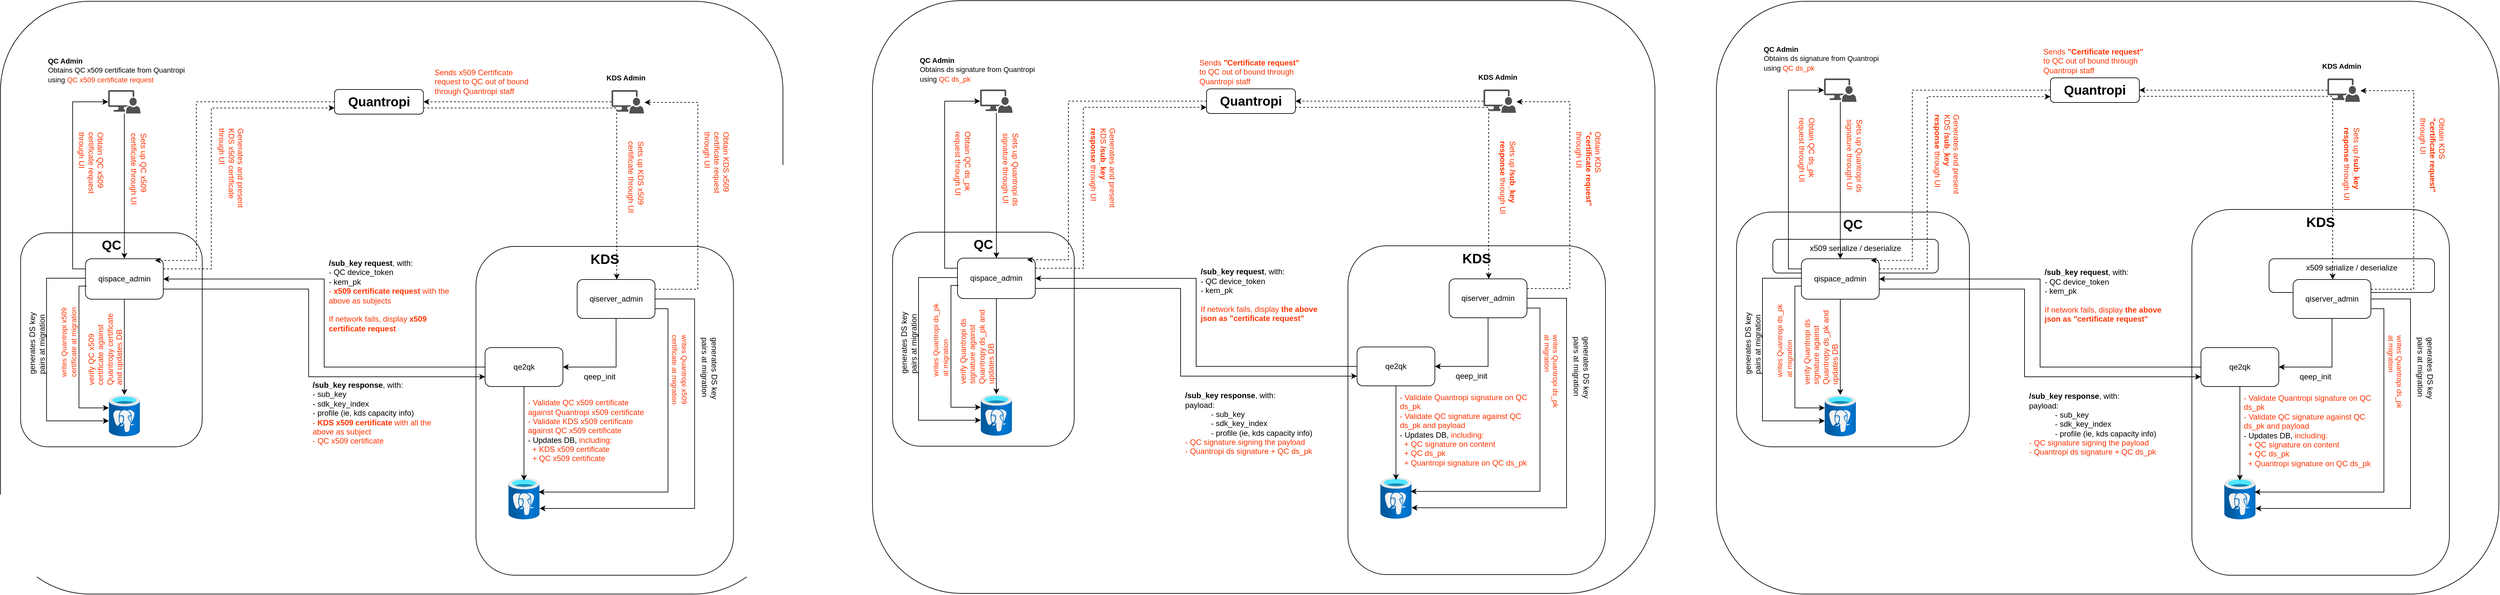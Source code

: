 <mxfile version="24.7.17">
  <diagram name="Page-1" id="JdUeqftF3ewd7vPqp3t6">
    <mxGraphModel dx="2509" dy="1875" grid="0" gridSize="10" guides="1" tooltips="1" connect="1" arrows="1" fold="1" page="1" pageScale="1" pageWidth="850" pageHeight="1100" math="0" shadow="0">
      <root>
        <mxCell id="0" />
        <mxCell id="1" parent="0" />
        <mxCell id="nJFF-xajyy8-XzAQjmIH-46" value="" style="rounded=1;whiteSpace=wrap;html=1;align=center;verticalAlign=top;" parent="1" vertex="1">
          <mxGeometry x="28.75" y="94" width="1206.25" height="914" as="geometry" />
        </mxCell>
        <mxCell id="tTESNeV0Gu1LoBYlUzwr-9" value="" style="group" parent="1" vertex="1" connectable="0">
          <mxGeometry x="138.75" y="347" width="266" height="434" as="geometry" />
        </mxCell>
        <mxCell id="tTESNeV0Gu1LoBYlUzwr-5" value="&lt;b&gt;&lt;font style=&quot;font-size: 20px;&quot;&gt;QC&lt;/font&gt;&lt;/b&gt;" style="rounded=1;whiteSpace=wrap;html=1;align=center;verticalAlign=top;" parent="tTESNeV0Gu1LoBYlUzwr-9" vertex="1">
          <mxGeometry x="-79" y="104" width="280" height="330" as="geometry" />
        </mxCell>
        <mxCell id="tTESNeV0Gu1LoBYlUzwr-17" style="edgeStyle=orthogonalEdgeStyle;rounded=0;orthogonalLoop=1;jettySize=auto;html=1;exitX=0;exitY=0.5;exitDx=0;exitDy=0;" parent="tTESNeV0Gu1LoBYlUzwr-9" source="tTESNeV0Gu1LoBYlUzwr-1" target="tTESNeV0Gu1LoBYlUzwr-4" edge="1">
          <mxGeometry relative="1" as="geometry">
            <Array as="points">
              <mxPoint x="21" y="174" />
              <mxPoint x="-39" y="174" />
              <mxPoint x="-39" y="394" />
            </Array>
          </mxGeometry>
        </mxCell>
        <mxCell id="tTESNeV0Gu1LoBYlUzwr-1" value="qispace_admin" style="rounded=1;whiteSpace=wrap;html=1;" parent="tTESNeV0Gu1LoBYlUzwr-9" vertex="1">
          <mxGeometry x="21" y="144" width="120" height="62.38" as="geometry" />
        </mxCell>
        <mxCell id="tTESNeV0Gu1LoBYlUzwr-4" value="" style="image;aspect=fixed;html=1;points=[];align=center;fontSize=12;image=img/lib/azure2/databases/Azure_Database_PostgreSQL_Server.svg;" parent="tTESNeV0Gu1LoBYlUzwr-9" vertex="1">
          <mxGeometry x="57" y="353.997" width="48" height="64" as="geometry" />
        </mxCell>
        <mxCell id="tTESNeV0Gu1LoBYlUzwr-19" style="edgeStyle=orthogonalEdgeStyle;rounded=0;orthogonalLoop=1;jettySize=auto;html=1;exitX=0.014;exitY=0.676;exitDx=0;exitDy=0;exitPerimeter=0;fontColor=#FF3300;" parent="tTESNeV0Gu1LoBYlUzwr-9" source="tTESNeV0Gu1LoBYlUzwr-1" target="tTESNeV0Gu1LoBYlUzwr-4" edge="1">
          <mxGeometry relative="1" as="geometry">
            <mxPoint x="31" y="171" as="sourcePoint" />
            <mxPoint x="67" y="326" as="targetPoint" />
            <Array as="points">
              <mxPoint x="11" y="186" />
              <mxPoint x="11" y="374" />
            </Array>
          </mxGeometry>
        </mxCell>
        <mxCell id="tTESNeV0Gu1LoBYlUzwr-18" value="generates DS key pairs at migration" style="text;html=1;align=left;verticalAlign=middle;whiteSpace=wrap;rounded=0;rotation=-90;" parent="tTESNeV0Gu1LoBYlUzwr-9" vertex="1">
          <mxGeometry x="-109" y="254" width="110" height="30" as="geometry" />
        </mxCell>
        <mxCell id="tTESNeV0Gu1LoBYlUzwr-31" value="Sets up QC x509 certificate through UI" style="text;html=1;align=left;verticalAlign=middle;whiteSpace=wrap;rounded=0;rotation=90;fontColor=#FF3300;" parent="tTESNeV0Gu1LoBYlUzwr-9" vertex="1">
          <mxGeometry x="40" y="-3" width="127" height="30" as="geometry" />
        </mxCell>
        <mxCell id="tTESNeV0Gu1LoBYlUzwr-32" style="edgeStyle=orthogonalEdgeStyle;rounded=0;orthogonalLoop=1;jettySize=auto;html=1;exitX=0.5;exitY=1;exitDx=0;exitDy=0;" parent="tTESNeV0Gu1LoBYlUzwr-9" source="tTESNeV0Gu1LoBYlUzwr-1" target="tTESNeV0Gu1LoBYlUzwr-4" edge="1">
          <mxGeometry relative="1" as="geometry">
            <mxPoint x="90" y="-70" as="sourcePoint" />
            <mxPoint x="91" y="154" as="targetPoint" />
          </mxGeometry>
        </mxCell>
        <mxCell id="tTESNeV0Gu1LoBYlUzwr-33" value="verify QC x509 certificate against Quantropy certificate and updates DB" style="text;html=1;align=left;verticalAlign=middle;whiteSpace=wrap;rounded=0;rotation=-90;fontColor=#FF3300;" parent="tTESNeV0Gu1LoBYlUzwr-9" vertex="1">
          <mxGeometry x="-13" y="254" width="127" height="46" as="geometry" />
        </mxCell>
        <mxCell id="tTESNeV0Gu1LoBYlUzwr-10" value="" style="group" parent="1" vertex="1" connectable="0">
          <mxGeometry x="761.75" y="472" width="397" height="507" as="geometry" />
        </mxCell>
        <mxCell id="tTESNeV0Gu1LoBYlUzwr-11" value="&lt;b&gt;&lt;font style=&quot;font-size: 21px;&quot;&gt;KDS&lt;/font&gt;&lt;/b&gt;" style="rounded=1;whiteSpace=wrap;html=1;align=center;verticalAlign=top;" parent="tTESNeV0Gu1LoBYlUzwr-10" vertex="1">
          <mxGeometry width="397" height="507" as="geometry" />
        </mxCell>
        <mxCell id="iAeIExdUGCIjS5VBDX8z-1" style="edgeStyle=orthogonalEdgeStyle;rounded=0;orthogonalLoop=1;jettySize=auto;html=1;exitX=0.5;exitY=1;exitDx=0;exitDy=0;entryX=1;entryY=0.5;entryDx=0;entryDy=0;" parent="tTESNeV0Gu1LoBYlUzwr-10" source="tTESNeV0Gu1LoBYlUzwr-12" target="tTESNeV0Gu1LoBYlUzwr-14" edge="1">
          <mxGeometry relative="1" as="geometry" />
        </mxCell>
        <mxCell id="tTESNeV0Gu1LoBYlUzwr-12" value="qiserver_admin" style="rounded=1;whiteSpace=wrap;html=1;" parent="tTESNeV0Gu1LoBYlUzwr-10" vertex="1">
          <mxGeometry x="156" y="51" width="120" height="60" as="geometry" />
        </mxCell>
        <mxCell id="tTESNeV0Gu1LoBYlUzwr-13" value="" style="image;aspect=fixed;html=1;points=[];align=center;fontSize=12;image=img/lib/azure2/databases/Azure_Database_PostgreSQL_Server.svg;" parent="tTESNeV0Gu1LoBYlUzwr-10" vertex="1">
          <mxGeometry x="50" y="357" width="48" height="64" as="geometry" />
        </mxCell>
        <mxCell id="tTESNeV0Gu1LoBYlUzwr-14" value="qe2qk" style="rounded=1;whiteSpace=wrap;html=1;" parent="tTESNeV0Gu1LoBYlUzwr-10" vertex="1">
          <mxGeometry x="14" y="156" width="120" height="60" as="geometry" />
        </mxCell>
        <mxCell id="tTESNeV0Gu1LoBYlUzwr-35" style="edgeStyle=orthogonalEdgeStyle;rounded=0;orthogonalLoop=1;jettySize=auto;html=1;exitX=1;exitY=0.5;exitDx=0;exitDy=0;" parent="tTESNeV0Gu1LoBYlUzwr-10" source="tTESNeV0Gu1LoBYlUzwr-12" target="tTESNeV0Gu1LoBYlUzwr-13" edge="1">
          <mxGeometry relative="1" as="geometry">
            <mxPoint x="286" y="157" as="sourcePoint" />
            <mxPoint x="322" y="376" as="targetPoint" />
            <Array as="points">
              <mxPoint x="337" y="81" />
              <mxPoint x="337" y="404" />
            </Array>
          </mxGeometry>
        </mxCell>
        <mxCell id="tTESNeV0Gu1LoBYlUzwr-34" value="generates DS key pairs at migration" style="text;html=1;align=left;verticalAlign=middle;whiteSpace=wrap;rounded=0;rotation=90;" parent="tTESNeV0Gu1LoBYlUzwr-10" vertex="1">
          <mxGeometry x="305" y="178" width="110" height="30" as="geometry" />
        </mxCell>
        <mxCell id="tTESNeV0Gu1LoBYlUzwr-36" style="edgeStyle=orthogonalEdgeStyle;rounded=0;orthogonalLoop=1;jettySize=auto;html=1;exitX=1;exitY=0.75;exitDx=0;exitDy=0;entryX=0.971;entryY=0.339;entryDx=0;entryDy=0;entryPerimeter=0;" parent="tTESNeV0Gu1LoBYlUzwr-10" source="tTESNeV0Gu1LoBYlUzwr-12" target="tTESNeV0Gu1LoBYlUzwr-13" edge="1">
          <mxGeometry relative="1" as="geometry">
            <mxPoint x="286" y="91" as="sourcePoint" />
            <mxPoint x="108" y="302" as="targetPoint" />
            <Array as="points">
              <mxPoint x="296" y="96" />
              <mxPoint x="296" y="379" />
            </Array>
          </mxGeometry>
        </mxCell>
        <mxCell id="tTESNeV0Gu1LoBYlUzwr-37" value="&lt;span style=&quot;text-wrap: nowrap; font-size: 11px; background-color: rgb(255, 255, 255);&quot;&gt;writes Quantropi x509&amp;nbsp;&lt;/span&gt;&lt;div&gt;&lt;span style=&quot;font-size: 11px; text-wrap: nowrap; background-color: rgb(255, 255, 255);&quot;&gt;certificate at migration&lt;/span&gt;&lt;/div&gt;" style="text;html=1;align=left;verticalAlign=middle;whiteSpace=wrap;rounded=0;rotation=90;fontColor=#FF3300;" parent="tTESNeV0Gu1LoBYlUzwr-10" vertex="1">
          <mxGeometry x="263" y="171" width="103" height="30" as="geometry" />
        </mxCell>
        <mxCell id="iAeIExdUGCIjS5VBDX8z-12" value="qeep_init" style="text;html=1;align=center;verticalAlign=middle;whiteSpace=wrap;rounded=0;rotation=0;" parent="tTESNeV0Gu1LoBYlUzwr-10" vertex="1">
          <mxGeometry x="154" y="186" width="73" height="30" as="geometry" />
        </mxCell>
        <mxCell id="iAeIExdUGCIjS5VBDX8z-19" style="edgeStyle=orthogonalEdgeStyle;rounded=0;orthogonalLoop=1;jettySize=auto;html=1;exitX=0.5;exitY=1;exitDx=0;exitDy=0;entryX=0.5;entryY=0.063;entryDx=0;entryDy=0;entryPerimeter=0;" parent="tTESNeV0Gu1LoBYlUzwr-10" source="tTESNeV0Gu1LoBYlUzwr-14" target="tTESNeV0Gu1LoBYlUzwr-13" edge="1">
          <mxGeometry relative="1" as="geometry" />
        </mxCell>
        <mxCell id="iAeIExdUGCIjS5VBDX8z-20" value="&lt;div&gt;&lt;font color=&quot;#ff3300&quot;&gt;&lt;span style=&quot;background-color: initial;&quot;&gt;- Validate QC x509 certificate &lt;/span&gt;&lt;/font&gt;&lt;span style=&quot;background-color: initial; color: rgb(255, 51, 0);&quot;&gt;against Quantropi x509 certificate&lt;/span&gt;&lt;/div&gt;&lt;div&gt;&lt;span style=&quot;background-color: initial; color: rgb(255, 51, 0);&quot;&gt;- Validate KDS x509 certificate against QC x509 certificate&lt;/span&gt;&lt;/div&gt;&lt;div&gt;&lt;span style=&quot;background-color: initial;&quot;&gt;- Updates DB, &lt;/span&gt;&lt;font style=&quot;background-color: initial;&quot; color=&quot;#ff3300&quot;&gt;including:&lt;/font&gt;&lt;/div&gt;&lt;div&gt;&lt;font style=&quot;background-color: initial;&quot; color=&quot;#ff3300&quot;&gt;&amp;nbsp; + KDS x509 certificate&lt;/font&gt;&lt;/div&gt;&lt;div&gt;&lt;font style=&quot;background-color: initial;&quot; color=&quot;#ff3300&quot;&gt;&amp;nbsp; + QC x509 certificate&lt;/font&gt;&lt;/div&gt;" style="text;html=1;align=left;verticalAlign=middle;whiteSpace=wrap;rounded=0;rotation=0;" parent="tTESNeV0Gu1LoBYlUzwr-10" vertex="1">
          <mxGeometry x="78" y="231" width="195" height="105" as="geometry" />
        </mxCell>
        <mxCell id="tTESNeV0Gu1LoBYlUzwr-16" value="&lt;b&gt;&lt;font style=&quot;font-size: 20px;&quot;&gt;Quantropi&lt;/font&gt;&lt;/b&gt;" style="rounded=1;whiteSpace=wrap;html=1;align=center;verticalAlign=top;" parent="1" vertex="1">
          <mxGeometry x="543.75" y="230" width="137" height="38" as="geometry" />
        </mxCell>
        <mxCell id="tTESNeV0Gu1LoBYlUzwr-24" style="edgeStyle=orthogonalEdgeStyle;rounded=0;orthogonalLoop=1;jettySize=auto;html=1;" parent="1" source="tTESNeV0Gu1LoBYlUzwr-23" target="tTESNeV0Gu1LoBYlUzwr-1" edge="1">
          <mxGeometry relative="1" as="geometry" />
        </mxCell>
        <mxCell id="tTESNeV0Gu1LoBYlUzwr-29" value="&lt;span style=&quot;font-size: 11px; text-wrap: nowrap; background-color: rgb(255, 255, 255);&quot;&gt;&lt;b&gt;QC Admin&lt;/b&gt;&lt;/span&gt;&lt;div style=&quot;&quot;&gt;&lt;span style=&quot;font-size: 11px; text-wrap: nowrap; background-color: rgb(255, 255, 255);&quot;&gt;Obtains QC x509 certificate from Quantropi&lt;/span&gt;&lt;/div&gt;&lt;div style=&quot;&quot;&gt;&lt;span style=&quot;font-size: 11px; text-wrap: nowrap; background-color: rgb(255, 255, 255);&quot;&gt;using &lt;font color=&quot;#ff3300&quot;&gt;QC x509 certificate request&lt;/font&gt;&lt;/span&gt;&lt;/div&gt;" style="text;html=1;align=left;verticalAlign=middle;whiteSpace=wrap;rounded=0;rotation=0;" parent="1" vertex="1">
          <mxGeometry x="99.75" y="174" width="221" height="51" as="geometry" />
        </mxCell>
        <mxCell id="tTESNeV0Gu1LoBYlUzwr-23" value="" style="sketch=0;pointerEvents=1;shadow=0;dashed=0;html=1;strokeColor=none;labelPosition=center;verticalLabelPosition=bottom;verticalAlign=top;align=center;fillColor=#515151;shape=mxgraph.mscae.system_center.admin_console" parent="1" vertex="1">
          <mxGeometry x="194.75" y="231" width="50" height="36" as="geometry" />
        </mxCell>
        <mxCell id="tTESNeV0Gu1LoBYlUzwr-21" value="&lt;span style=&quot;font-size: 11px; text-wrap: nowrap; background-color: rgb(255, 255, 255);&quot;&gt;writes Quantropi x509&amp;nbsp;&lt;/span&gt;&lt;div&gt;&lt;span style=&quot;font-size: 11px; text-wrap: nowrap; background-color: rgb(255, 255, 255);&quot;&gt;certificate at migration&lt;/span&gt;&lt;/div&gt;" style="text;html=1;align=left;verticalAlign=middle;whiteSpace=wrap;rounded=0;rotation=-90;fontColor=#FF3300;" parent="1" vertex="1">
          <mxGeometry x="72" y="599.75" width="121.5" height="30" as="geometry" />
        </mxCell>
        <mxCell id="iAeIExdUGCIjS5VBDX8z-13" style="edgeStyle=orthogonalEdgeStyle;rounded=0;orthogonalLoop=1;jettySize=auto;html=1;exitX=0;exitY=0.5;exitDx=0;exitDy=0;entryX=1;entryY=0.5;entryDx=0;entryDy=0;" parent="1" source="tTESNeV0Gu1LoBYlUzwr-14" target="tTESNeV0Gu1LoBYlUzwr-1" edge="1">
          <mxGeometry relative="1" as="geometry" />
        </mxCell>
        <mxCell id="iAeIExdUGCIjS5VBDX8z-14" value="&lt;b&gt;/sub_key request&lt;/b&gt;, with:&lt;div&gt;- QC device_token&lt;br&gt;&lt;div&gt;- kem_pk&lt;/div&gt;&lt;div&gt;&lt;font color=&quot;#ff3300&quot;&gt;- &lt;b&gt;x509 certificate request&lt;/b&gt; with the above as subjects&lt;/font&gt;&lt;/div&gt;&lt;/div&gt;&lt;div&gt;&lt;font color=&quot;#ff3300&quot;&gt;&lt;br&gt;&lt;/font&gt;&lt;/div&gt;&lt;div&gt;&lt;font color=&quot;#ff3300&quot;&gt;If network fails, display &lt;b&gt;x509 certificate request&lt;/b&gt;&lt;/font&gt;&lt;/div&gt;" style="text;html=1;align=left;verticalAlign=middle;whiteSpace=wrap;rounded=0;rotation=0;" parent="1" vertex="1">
          <mxGeometry x="532.75" y="472" width="202" height="152" as="geometry" />
        </mxCell>
        <mxCell id="iAeIExdUGCIjS5VBDX8z-16" style="edgeStyle=orthogonalEdgeStyle;rounded=0;orthogonalLoop=1;jettySize=auto;html=1;exitX=1;exitY=0.75;exitDx=0;exitDy=0;entryX=0;entryY=0.75;entryDx=0;entryDy=0;" parent="1" source="tTESNeV0Gu1LoBYlUzwr-1" target="tTESNeV0Gu1LoBYlUzwr-14" edge="1">
          <mxGeometry relative="1" as="geometry">
            <mxPoint x="785.75" y="641" as="sourcePoint" />
            <mxPoint x="670.75" y="918" as="targetPoint" />
            <Array as="points">
              <mxPoint x="503.75" y="538" />
              <mxPoint x="503.75" y="673" />
            </Array>
          </mxGeometry>
        </mxCell>
        <mxCell id="iAeIExdUGCIjS5VBDX8z-17" value="&lt;b&gt;/sub_key response&lt;/b&gt;, with:&lt;br&gt;&lt;span style=&quot;background-color: initial;&quot;&gt;- sub_key&lt;/span&gt;&lt;br&gt;&lt;span style=&quot;background-color: initial;&quot;&gt;- sdk_key_index&lt;/span&gt;&lt;br&gt;&lt;span style=&quot;background-color: initial;&quot;&gt;-&amp;nbsp;profile (ie, kds capacity info)&lt;/span&gt;&lt;div&gt;&lt;span style=&quot;color: rgb(255, 51, 0);&quot;&gt;-&amp;nbsp;&lt;/span&gt;&lt;b style=&quot;color: rgb(255, 51, 0);&quot;&gt;KDS x509 certificate&lt;/b&gt;&lt;span style=&quot;color: rgb(255, 51, 0);&quot;&gt;&amp;nbsp;with all the above as subject&lt;/span&gt;&lt;br&gt;&lt;div&gt;&lt;font color=&quot;#ff3300&quot;&gt;- QC x509 certificate&lt;/font&gt;&lt;/div&gt;&lt;div&gt;&lt;br&gt;&lt;/div&gt;&lt;/div&gt;" style="text;html=1;align=left;verticalAlign=middle;whiteSpace=wrap;rounded=0;rotation=0;" parent="1" vertex="1">
          <mxGeometry x="507.75" y="682" width="193" height="108" as="geometry" />
        </mxCell>
        <mxCell id="iAeIExdUGCIjS5VBDX8z-21" style="edgeStyle=orthogonalEdgeStyle;rounded=0;orthogonalLoop=1;jettySize=auto;html=1;exitX=0;exitY=0.25;exitDx=0;exitDy=0;entryX=0;entryY=0.5;entryDx=0;entryDy=0;entryPerimeter=0;" parent="1" source="tTESNeV0Gu1LoBYlUzwr-1" target="tTESNeV0Gu1LoBYlUzwr-23" edge="1">
          <mxGeometry relative="1" as="geometry">
            <Array as="points">
              <mxPoint x="140" y="507" />
              <mxPoint x="140" y="249" />
            </Array>
          </mxGeometry>
        </mxCell>
        <mxCell id="iAeIExdUGCIjS5VBDX8z-23" value="Obtain QC x509 certificate request through UI" style="text;html=1;align=left;verticalAlign=middle;whiteSpace=wrap;rounded=0;rotation=90;fontColor=#FF3300;" parent="1" vertex="1">
          <mxGeometry x="105.25" y="332.5" width="127" height="49" as="geometry" />
        </mxCell>
        <mxCell id="iAeIExdUGCIjS5VBDX8z-27" value="&lt;span style=&quot;font-size: 11px; text-wrap: nowrap; background-color: rgb(255, 255, 255);&quot;&gt;&lt;b&gt;KDS Admin&lt;/b&gt;&lt;/span&gt;" style="text;html=1;align=left;verticalAlign=middle;whiteSpace=wrap;rounded=0;rotation=0;" parent="1" vertex="1">
          <mxGeometry x="960.75" y="198" width="70" height="27" as="geometry" />
        </mxCell>
        <mxCell id="iAeIExdUGCIjS5VBDX8z-28" value="" style="sketch=0;pointerEvents=1;shadow=0;dashed=0;html=1;strokeColor=none;labelPosition=center;verticalLabelPosition=bottom;verticalAlign=top;align=center;fillColor=#515151;shape=mxgraph.mscae.system_center.admin_console" parent="1" vertex="1">
          <mxGeometry x="970.75" y="231" width="50" height="36" as="geometry" />
        </mxCell>
        <mxCell id="iAeIExdUGCIjS5VBDX8z-29" style="edgeStyle=orthogonalEdgeStyle;rounded=0;orthogonalLoop=1;jettySize=auto;html=1;exitX=1;exitY=0.25;exitDx=0;exitDy=0;entryX=1.015;entryY=0.525;entryDx=0;entryDy=0;entryPerimeter=0;dashed=1;" parent="1" source="tTESNeV0Gu1LoBYlUzwr-12" target="iAeIExdUGCIjS5VBDX8z-28" edge="1">
          <mxGeometry relative="1" as="geometry">
            <mxPoint x="1123.75" y="522" as="sourcePoint" />
            <mxPoint x="1158.75" y="264" as="targetPoint" />
            <Array as="points">
              <mxPoint x="1103.75" y="538" />
              <mxPoint x="1103.75" y="250" />
            </Array>
          </mxGeometry>
        </mxCell>
        <mxCell id="iAeIExdUGCIjS5VBDX8z-30" value="Obtain KDS x509 certificate request through UI" style="text;html=1;align=left;verticalAlign=middle;whiteSpace=wrap;rounded=0;rotation=90;fontColor=#FF3300;" parent="1" vertex="1">
          <mxGeometry x="1069.75" y="332.5" width="127" height="49" as="geometry" />
        </mxCell>
        <mxCell id="iAeIExdUGCIjS5VBDX8z-31" style="edgeStyle=orthogonalEdgeStyle;rounded=0;orthogonalLoop=1;jettySize=auto;html=1;exitX=0;exitY=0.5;exitDx=0;exitDy=0;entryX=1;entryY=0.5;entryDx=0;entryDy=0;exitPerimeter=0;dashed=1;" parent="1" source="iAeIExdUGCIjS5VBDX8z-28" target="tTESNeV0Gu1LoBYlUzwr-16" edge="1">
          <mxGeometry relative="1" as="geometry">
            <mxPoint x="1047.75" y="548" as="sourcePoint" />
            <mxPoint x="1031.75" y="260" as="targetPoint" />
            <Array as="points">
              <mxPoint x="683.75" y="249" />
            </Array>
          </mxGeometry>
        </mxCell>
        <mxCell id="iAeIExdUGCIjS5VBDX8z-32" value="Sends x509 Certificate request to QC out of bound through Quantropi staff" style="text;html=1;align=left;verticalAlign=middle;whiteSpace=wrap;rounded=0;rotation=0;fontColor=#FF3300;" parent="1" vertex="1">
          <mxGeometry x="695.75" y="193" width="164" height="49" as="geometry" />
        </mxCell>
        <mxCell id="iAeIExdUGCIjS5VBDX8z-33" style="edgeStyle=orthogonalEdgeStyle;rounded=0;orthogonalLoop=1;jettySize=auto;html=1;exitX=0;exitY=0.5;exitDx=0;exitDy=0;entryX=0.893;entryY=0.041;entryDx=0;entryDy=0;entryPerimeter=0;dashed=1;" parent="1" source="tTESNeV0Gu1LoBYlUzwr-16" target="tTESNeV0Gu1LoBYlUzwr-1" edge="1">
          <mxGeometry relative="1" as="geometry">
            <Array as="points">
              <mxPoint x="330.75" y="249" />
              <mxPoint x="330.75" y="494" />
            </Array>
          </mxGeometry>
        </mxCell>
        <mxCell id="iAeIExdUGCIjS5VBDX8z-35" style="edgeStyle=orthogonalEdgeStyle;rounded=0;orthogonalLoop=1;jettySize=auto;html=1;entryX=0;entryY=0.75;entryDx=0;entryDy=0;dashed=1;exitX=1;exitY=0.25;exitDx=0;exitDy=0;" parent="1" source="tTESNeV0Gu1LoBYlUzwr-1" target="tTESNeV0Gu1LoBYlUzwr-16" edge="1">
          <mxGeometry relative="1" as="geometry">
            <mxPoint x="423.75" y="343" as="sourcePoint" />
            <mxPoint x="455.75" y="523" as="targetPoint" />
            <Array as="points">
              <mxPoint x="353.75" y="507" />
              <mxPoint x="353.75" y="259" />
            </Array>
          </mxGeometry>
        </mxCell>
        <mxCell id="iAeIExdUGCIjS5VBDX8z-36" style="edgeStyle=orthogonalEdgeStyle;rounded=0;orthogonalLoop=1;jettySize=auto;html=1;dashed=1;exitX=1;exitY=0.75;exitDx=0;exitDy=0;" parent="1" source="tTESNeV0Gu1LoBYlUzwr-16" target="tTESNeV0Gu1LoBYlUzwr-12" edge="1">
          <mxGeometry relative="1" as="geometry">
            <mxPoint x="714.75" y="555" as="sourcePoint" />
            <mxPoint x="973.75" y="407" as="targetPoint" />
            <Array as="points">
              <mxPoint x="978.75" y="259" />
            </Array>
          </mxGeometry>
        </mxCell>
        <mxCell id="iAeIExdUGCIjS5VBDX8z-37" value="Sets up KDS x509 certificate through UI" style="text;html=1;align=left;verticalAlign=middle;whiteSpace=wrap;rounded=0;rotation=90;fontColor=#FF3300;" parent="1" vertex="1">
          <mxGeometry x="944.75" y="347" width="127" height="49" as="geometry" />
        </mxCell>
        <mxCell id="iAeIExdUGCIjS5VBDX8z-38" value="Generates and present KDS x509 certificate through UI" style="text;html=1;align=left;verticalAlign=middle;whiteSpace=wrap;rounded=0;rotation=90;fontColor=#FF3300;" parent="1" vertex="1">
          <mxGeometry x="320.75" y="327" width="127" height="49" as="geometry" />
        </mxCell>
        <mxCell id="6LRCMBPGLl90GHwhPFLo-3" value="" style="rounded=1;whiteSpace=wrap;html=1;align=center;verticalAlign=top;" vertex="1" parent="1">
          <mxGeometry x="1373" y="93" width="1206.25" height="914" as="geometry" />
        </mxCell>
        <mxCell id="6LRCMBPGLl90GHwhPFLo-4" value="" style="group" vertex="1" connectable="0" parent="1">
          <mxGeometry x="1483" y="346" width="266" height="434" as="geometry" />
        </mxCell>
        <mxCell id="6LRCMBPGLl90GHwhPFLo-5" value="&lt;b&gt;&lt;font style=&quot;font-size: 20px;&quot;&gt;QC&lt;/font&gt;&lt;/b&gt;" style="rounded=1;whiteSpace=wrap;html=1;align=center;verticalAlign=top;" vertex="1" parent="6LRCMBPGLl90GHwhPFLo-4">
          <mxGeometry x="-79" y="104" width="280" height="330" as="geometry" />
        </mxCell>
        <mxCell id="6LRCMBPGLl90GHwhPFLo-6" style="edgeStyle=orthogonalEdgeStyle;rounded=0;orthogonalLoop=1;jettySize=auto;html=1;exitX=0;exitY=0.5;exitDx=0;exitDy=0;" edge="1" parent="6LRCMBPGLl90GHwhPFLo-4" source="6LRCMBPGLl90GHwhPFLo-7" target="6LRCMBPGLl90GHwhPFLo-8">
          <mxGeometry relative="1" as="geometry">
            <Array as="points">
              <mxPoint x="21" y="174" />
              <mxPoint x="-39" y="174" />
              <mxPoint x="-39" y="394" />
            </Array>
          </mxGeometry>
        </mxCell>
        <mxCell id="6LRCMBPGLl90GHwhPFLo-7" value="qispace_admin" style="rounded=1;whiteSpace=wrap;html=1;" vertex="1" parent="6LRCMBPGLl90GHwhPFLo-4">
          <mxGeometry x="21" y="144" width="120" height="62.38" as="geometry" />
        </mxCell>
        <mxCell id="6LRCMBPGLl90GHwhPFLo-8" value="" style="image;aspect=fixed;html=1;points=[];align=center;fontSize=12;image=img/lib/azure2/databases/Azure_Database_PostgreSQL_Server.svg;" vertex="1" parent="6LRCMBPGLl90GHwhPFLo-4">
          <mxGeometry x="57" y="353.997" width="48" height="64" as="geometry" />
        </mxCell>
        <mxCell id="6LRCMBPGLl90GHwhPFLo-9" style="edgeStyle=orthogonalEdgeStyle;rounded=0;orthogonalLoop=1;jettySize=auto;html=1;exitX=0.014;exitY=0.676;exitDx=0;exitDy=0;exitPerimeter=0;fontColor=#FF3300;" edge="1" parent="6LRCMBPGLl90GHwhPFLo-4" source="6LRCMBPGLl90GHwhPFLo-7" target="6LRCMBPGLl90GHwhPFLo-8">
          <mxGeometry relative="1" as="geometry">
            <mxPoint x="31" y="171" as="sourcePoint" />
            <mxPoint x="67" y="326" as="targetPoint" />
            <Array as="points">
              <mxPoint x="11" y="186" />
              <mxPoint x="11" y="374" />
            </Array>
          </mxGeometry>
        </mxCell>
        <mxCell id="6LRCMBPGLl90GHwhPFLo-10" value="generates DS key pairs at migration" style="text;html=1;align=left;verticalAlign=middle;whiteSpace=wrap;rounded=0;rotation=-90;" vertex="1" parent="6LRCMBPGLl90GHwhPFLo-4">
          <mxGeometry x="-109" y="254" width="110" height="30" as="geometry" />
        </mxCell>
        <mxCell id="6LRCMBPGLl90GHwhPFLo-11" value="Sets up Quantropi ds signature through UI" style="text;html=1;align=left;verticalAlign=middle;whiteSpace=wrap;rounded=0;rotation=90;fontColor=#FF3300;" vertex="1" parent="6LRCMBPGLl90GHwhPFLo-4">
          <mxGeometry x="40" y="-3" width="127" height="30" as="geometry" />
        </mxCell>
        <mxCell id="6LRCMBPGLl90GHwhPFLo-12" style="edgeStyle=orthogonalEdgeStyle;rounded=0;orthogonalLoop=1;jettySize=auto;html=1;exitX=0.5;exitY=1;exitDx=0;exitDy=0;" edge="1" parent="6LRCMBPGLl90GHwhPFLo-4" source="6LRCMBPGLl90GHwhPFLo-7" target="6LRCMBPGLl90GHwhPFLo-8">
          <mxGeometry relative="1" as="geometry">
            <mxPoint x="90" y="-70" as="sourcePoint" />
            <mxPoint x="91" y="154" as="targetPoint" />
          </mxGeometry>
        </mxCell>
        <mxCell id="6LRCMBPGLl90GHwhPFLo-13" value="verify Quantropi ds signature against Quantropy ds_pk and updates DB" style="text;html=1;align=left;verticalAlign=middle;whiteSpace=wrap;rounded=0;rotation=-90;fontColor=#FF3300;" vertex="1" parent="6LRCMBPGLl90GHwhPFLo-4">
          <mxGeometry x="-13" y="254" width="127" height="46" as="geometry" />
        </mxCell>
        <mxCell id="6LRCMBPGLl90GHwhPFLo-14" value="" style="group" vertex="1" connectable="0" parent="1">
          <mxGeometry x="2106" y="471" width="397" height="507" as="geometry" />
        </mxCell>
        <mxCell id="6LRCMBPGLl90GHwhPFLo-15" value="&lt;b&gt;&lt;font style=&quot;font-size: 21px;&quot;&gt;KDS&lt;/font&gt;&lt;/b&gt;" style="rounded=1;whiteSpace=wrap;html=1;align=center;verticalAlign=top;" vertex="1" parent="6LRCMBPGLl90GHwhPFLo-14">
          <mxGeometry width="397" height="507" as="geometry" />
        </mxCell>
        <mxCell id="6LRCMBPGLl90GHwhPFLo-16" style="edgeStyle=orthogonalEdgeStyle;rounded=0;orthogonalLoop=1;jettySize=auto;html=1;exitX=0.5;exitY=1;exitDx=0;exitDy=0;entryX=1;entryY=0.5;entryDx=0;entryDy=0;" edge="1" parent="6LRCMBPGLl90GHwhPFLo-14" source="6LRCMBPGLl90GHwhPFLo-17" target="6LRCMBPGLl90GHwhPFLo-19">
          <mxGeometry relative="1" as="geometry" />
        </mxCell>
        <mxCell id="6LRCMBPGLl90GHwhPFLo-17" value="qiserver_admin" style="rounded=1;whiteSpace=wrap;html=1;" vertex="1" parent="6LRCMBPGLl90GHwhPFLo-14">
          <mxGeometry x="156" y="51" width="120" height="60" as="geometry" />
        </mxCell>
        <mxCell id="6LRCMBPGLl90GHwhPFLo-18" value="" style="image;aspect=fixed;html=1;points=[];align=center;fontSize=12;image=img/lib/azure2/databases/Azure_Database_PostgreSQL_Server.svg;" vertex="1" parent="6LRCMBPGLl90GHwhPFLo-14">
          <mxGeometry x="50" y="357" width="48" height="64" as="geometry" />
        </mxCell>
        <mxCell id="6LRCMBPGLl90GHwhPFLo-19" value="qe2qk" style="rounded=1;whiteSpace=wrap;html=1;" vertex="1" parent="6LRCMBPGLl90GHwhPFLo-14">
          <mxGeometry x="14" y="156" width="120" height="60" as="geometry" />
        </mxCell>
        <mxCell id="6LRCMBPGLl90GHwhPFLo-20" style="edgeStyle=orthogonalEdgeStyle;rounded=0;orthogonalLoop=1;jettySize=auto;html=1;exitX=1;exitY=0.5;exitDx=0;exitDy=0;" edge="1" parent="6LRCMBPGLl90GHwhPFLo-14" source="6LRCMBPGLl90GHwhPFLo-17" target="6LRCMBPGLl90GHwhPFLo-18">
          <mxGeometry relative="1" as="geometry">
            <mxPoint x="286" y="157" as="sourcePoint" />
            <mxPoint x="322" y="376" as="targetPoint" />
            <Array as="points">
              <mxPoint x="337" y="81" />
              <mxPoint x="337" y="404" />
            </Array>
          </mxGeometry>
        </mxCell>
        <mxCell id="6LRCMBPGLl90GHwhPFLo-21" value="generates DS key pairs at migration" style="text;html=1;align=left;verticalAlign=middle;whiteSpace=wrap;rounded=0;rotation=90;" vertex="1" parent="6LRCMBPGLl90GHwhPFLo-14">
          <mxGeometry x="305" y="178" width="110" height="30" as="geometry" />
        </mxCell>
        <mxCell id="6LRCMBPGLl90GHwhPFLo-22" style="edgeStyle=orthogonalEdgeStyle;rounded=0;orthogonalLoop=1;jettySize=auto;html=1;exitX=1;exitY=0.75;exitDx=0;exitDy=0;entryX=0.971;entryY=0.339;entryDx=0;entryDy=0;entryPerimeter=0;" edge="1" parent="6LRCMBPGLl90GHwhPFLo-14" source="6LRCMBPGLl90GHwhPFLo-17" target="6LRCMBPGLl90GHwhPFLo-18">
          <mxGeometry relative="1" as="geometry">
            <mxPoint x="286" y="91" as="sourcePoint" />
            <mxPoint x="108" y="302" as="targetPoint" />
            <Array as="points">
              <mxPoint x="296" y="96" />
              <mxPoint x="296" y="379" />
            </Array>
          </mxGeometry>
        </mxCell>
        <mxCell id="6LRCMBPGLl90GHwhPFLo-23" value="&lt;span style=&quot;font-size: 11px; text-wrap: nowrap; background-color: rgb(255, 255, 255);&quot;&gt;writes Quantropi ds_pk&lt;/span&gt;&lt;div style=&quot;font-size: 11px; text-wrap: nowrap;&quot;&gt;at migration&lt;/div&gt;" style="text;html=1;align=left;verticalAlign=middle;whiteSpace=wrap;rounded=0;rotation=90;fontColor=#FF3300;" vertex="1" parent="6LRCMBPGLl90GHwhPFLo-14">
          <mxGeometry x="250.5" y="183.5" width="128" height="30" as="geometry" />
        </mxCell>
        <mxCell id="6LRCMBPGLl90GHwhPFLo-24" value="qeep_init" style="text;html=1;align=center;verticalAlign=middle;whiteSpace=wrap;rounded=0;rotation=0;" vertex="1" parent="6LRCMBPGLl90GHwhPFLo-14">
          <mxGeometry x="154" y="186" width="73" height="30" as="geometry" />
        </mxCell>
        <mxCell id="6LRCMBPGLl90GHwhPFLo-25" style="edgeStyle=orthogonalEdgeStyle;rounded=0;orthogonalLoop=1;jettySize=auto;html=1;exitX=0.5;exitY=1;exitDx=0;exitDy=0;entryX=0.5;entryY=0.063;entryDx=0;entryDy=0;entryPerimeter=0;" edge="1" parent="6LRCMBPGLl90GHwhPFLo-14" source="6LRCMBPGLl90GHwhPFLo-19" target="6LRCMBPGLl90GHwhPFLo-18">
          <mxGeometry relative="1" as="geometry" />
        </mxCell>
        <mxCell id="6LRCMBPGLl90GHwhPFLo-26" value="&lt;div&gt;&lt;font color=&quot;#ff3300&quot;&gt;&lt;span style=&quot;background-color: initial;&quot;&gt;- Validate Quantropi signature on QC ds_pk&lt;/span&gt;&lt;/font&gt;&lt;/div&gt;&lt;div&gt;&lt;span style=&quot;background-color: initial; color: rgb(255, 51, 0);&quot;&gt;- Validate QC signature against QC ds_pk and payload&lt;/span&gt;&lt;/div&gt;&lt;div&gt;&lt;span style=&quot;background-color: initial;&quot;&gt;- Updates DB, &lt;/span&gt;&lt;font style=&quot;background-color: initial;&quot; color=&quot;#ff3300&quot;&gt;including:&lt;/font&gt;&lt;/div&gt;&lt;div&gt;&lt;font style=&quot;background-color: initial;&quot; color=&quot;#ff3300&quot;&gt;&amp;nbsp; +&amp;nbsp;&lt;/font&gt;&lt;span style=&quot;color: rgb(255, 51, 0); background-color: initial;&quot;&gt;QC signature on content&lt;/span&gt;&lt;/div&gt;&lt;div&gt;&lt;font style=&quot;background-color: initial;&quot; color=&quot;#ff3300&quot;&gt;&amp;nbsp; + QC ds_pk&lt;br&gt;&amp;nbsp; + Quantropi signature on QC ds_pk&lt;/font&gt;&lt;/div&gt;" style="text;html=1;align=left;verticalAlign=middle;whiteSpace=wrap;rounded=0;rotation=0;" vertex="1" parent="6LRCMBPGLl90GHwhPFLo-14">
          <mxGeometry x="78" y="231" width="207" height="105" as="geometry" />
        </mxCell>
        <mxCell id="6LRCMBPGLl90GHwhPFLo-27" value="&lt;b&gt;&lt;font style=&quot;font-size: 20px;&quot;&gt;Quantropi&lt;/font&gt;&lt;/b&gt;" style="rounded=1;whiteSpace=wrap;html=1;align=center;verticalAlign=top;" vertex="1" parent="1">
          <mxGeometry x="1888" y="229" width="137" height="38" as="geometry" />
        </mxCell>
        <mxCell id="6LRCMBPGLl90GHwhPFLo-28" style="edgeStyle=orthogonalEdgeStyle;rounded=0;orthogonalLoop=1;jettySize=auto;html=1;" edge="1" parent="1" source="6LRCMBPGLl90GHwhPFLo-30" target="6LRCMBPGLl90GHwhPFLo-7">
          <mxGeometry relative="1" as="geometry" />
        </mxCell>
        <mxCell id="6LRCMBPGLl90GHwhPFLo-29" value="&lt;span style=&quot;font-size: 11px; text-wrap: nowrap; background-color: rgb(255, 255, 255);&quot;&gt;&lt;b&gt;QC Admin&lt;/b&gt;&lt;/span&gt;&lt;div style=&quot;&quot;&gt;&lt;span style=&quot;font-size: 11px; text-wrap: nowrap; background-color: rgb(255, 255, 255);&quot;&gt;Obtains ds signature from Quantropi&lt;/span&gt;&lt;/div&gt;&lt;div style=&quot;&quot;&gt;&lt;span style=&quot;font-size: 11px; text-wrap: nowrap; background-color: rgb(255, 255, 255);&quot;&gt;using &lt;font color=&quot;#ff3300&quot;&gt;QC ds_pk&lt;/font&gt;&lt;/span&gt;&lt;/div&gt;" style="text;html=1;align=left;verticalAlign=middle;whiteSpace=wrap;rounded=0;rotation=0;" vertex="1" parent="1">
          <mxGeometry x="1444" y="173" width="221" height="51" as="geometry" />
        </mxCell>
        <mxCell id="6LRCMBPGLl90GHwhPFLo-30" value="" style="sketch=0;pointerEvents=1;shadow=0;dashed=0;html=1;strokeColor=none;labelPosition=center;verticalLabelPosition=bottom;verticalAlign=top;align=center;fillColor=#515151;shape=mxgraph.mscae.system_center.admin_console" vertex="1" parent="1">
          <mxGeometry x="1539" y="230" width="50" height="36" as="geometry" />
        </mxCell>
        <mxCell id="6LRCMBPGLl90GHwhPFLo-31" value="&lt;span style=&quot;font-size: 11px; text-wrap: nowrap; background-color: rgb(255, 255, 255);&quot;&gt;writes Quantropi ds_pk&lt;/span&gt;&lt;span style=&quot;background-color: rgb(255, 255, 255); font-size: 11px; text-wrap: nowrap;&quot;&gt;&amp;nbsp;&lt;/span&gt;&lt;div&gt;&lt;span style=&quot;background-color: rgb(255, 255, 255); font-size: 11px; text-wrap: nowrap;&quot;&gt;at migration&lt;/span&gt;&lt;/div&gt;" style="text;html=1;align=left;verticalAlign=middle;whiteSpace=wrap;rounded=0;rotation=-90;fontColor=#FF3300;" vertex="1" parent="1">
          <mxGeometry x="1416.25" y="598.75" width="121.5" height="30" as="geometry" />
        </mxCell>
        <mxCell id="6LRCMBPGLl90GHwhPFLo-32" style="edgeStyle=orthogonalEdgeStyle;rounded=0;orthogonalLoop=1;jettySize=auto;html=1;exitX=0;exitY=0.5;exitDx=0;exitDy=0;entryX=1;entryY=0.5;entryDx=0;entryDy=0;" edge="1" parent="1" source="6LRCMBPGLl90GHwhPFLo-19" target="6LRCMBPGLl90GHwhPFLo-7">
          <mxGeometry relative="1" as="geometry" />
        </mxCell>
        <mxCell id="6LRCMBPGLl90GHwhPFLo-33" value="&lt;b&gt;/sub_key request&lt;/b&gt;, with:&lt;div&gt;- QC device_token&lt;br&gt;&lt;div&gt;- kem_pk&lt;/div&gt;&lt;/div&gt;&lt;div&gt;&lt;font color=&quot;#ff3300&quot;&gt;&lt;br&gt;&lt;/font&gt;&lt;/div&gt;&lt;div&gt;&lt;font color=&quot;#ff3300&quot;&gt;If network fails, display &lt;b&gt;the above json as &quot;certificate request&quot;&lt;/b&gt;&lt;/font&gt;&lt;/div&gt;" style="text;html=1;align=left;verticalAlign=middle;whiteSpace=wrap;rounded=0;rotation=0;" vertex="1" parent="1">
          <mxGeometry x="1877" y="471" width="202" height="152" as="geometry" />
        </mxCell>
        <mxCell id="6LRCMBPGLl90GHwhPFLo-34" style="edgeStyle=orthogonalEdgeStyle;rounded=0;orthogonalLoop=1;jettySize=auto;html=1;exitX=1;exitY=0.75;exitDx=0;exitDy=0;entryX=0;entryY=0.75;entryDx=0;entryDy=0;" edge="1" parent="1" source="6LRCMBPGLl90GHwhPFLo-7" target="6LRCMBPGLl90GHwhPFLo-19">
          <mxGeometry relative="1" as="geometry">
            <mxPoint x="2130" y="640" as="sourcePoint" />
            <mxPoint x="2015" y="917" as="targetPoint" />
            <Array as="points">
              <mxPoint x="1848" y="537" />
              <mxPoint x="1848" y="672" />
            </Array>
          </mxGeometry>
        </mxCell>
        <mxCell id="6LRCMBPGLl90GHwhPFLo-35" value="&lt;b&gt;/sub_key response&lt;/b&gt;, with:&lt;div&gt;payload:&amp;nbsp;&lt;br&gt;&lt;/div&gt;&lt;blockquote style=&quot;margin: 0 0 0 40px; border: none; padding: 0px;&quot;&gt;&lt;div&gt;&lt;span style=&quot;background-color: initial;&quot;&gt;- sub_key&lt;/span&gt;&lt;/div&gt;&lt;div&gt;&lt;span style=&quot;background-color: initial;&quot;&gt;- sdk_key_index&lt;/span&gt;&lt;/div&gt;&lt;div&gt;&lt;span style=&quot;background-color: initial;&quot;&gt;-&amp;nbsp;profile (ie, kds capacity info)&lt;/span&gt;&lt;/div&gt;&lt;/blockquote&gt;&lt;div&gt;&lt;div&gt;&lt;span style=&quot;color: rgb(255, 51, 0);&quot;&gt;- QC signature signing the payload&lt;/span&gt;&lt;br&gt;&lt;div&gt;&lt;font color=&quot;#ff3300&quot;&gt;- Quantropi ds signature +&amp;nbsp;&lt;/font&gt;&lt;span style=&quot;color: rgb(255, 51, 0); background-color: initial;&quot;&gt;QC ds_pk&lt;/span&gt;&lt;/div&gt;&lt;/div&gt;&lt;/div&gt;" style="text;html=1;align=left;verticalAlign=middle;whiteSpace=wrap;rounded=0;rotation=0;" vertex="1" parent="1">
          <mxGeometry x="1853" y="691" width="215" height="108" as="geometry" />
        </mxCell>
        <mxCell id="6LRCMBPGLl90GHwhPFLo-36" style="edgeStyle=orthogonalEdgeStyle;rounded=0;orthogonalLoop=1;jettySize=auto;html=1;exitX=0;exitY=0.25;exitDx=0;exitDy=0;entryX=0;entryY=0.5;entryDx=0;entryDy=0;entryPerimeter=0;" edge="1" parent="1" source="6LRCMBPGLl90GHwhPFLo-7" target="6LRCMBPGLl90GHwhPFLo-30">
          <mxGeometry relative="1" as="geometry">
            <Array as="points">
              <mxPoint x="1484.25" y="506" />
              <mxPoint x="1484.25" y="248" />
            </Array>
          </mxGeometry>
        </mxCell>
        <mxCell id="6LRCMBPGLl90GHwhPFLo-37" value="Obtain QC ds_pk request through UI" style="text;html=1;align=left;verticalAlign=middle;whiteSpace=wrap;rounded=0;rotation=90;fontColor=#FF3300;" vertex="1" parent="1">
          <mxGeometry x="1449.5" y="331.5" width="127" height="49" as="geometry" />
        </mxCell>
        <mxCell id="6LRCMBPGLl90GHwhPFLo-38" value="&lt;span style=&quot;font-size: 11px; text-wrap: nowrap; background-color: rgb(255, 255, 255);&quot;&gt;&lt;b&gt;KDS Admin&lt;/b&gt;&lt;/span&gt;" style="text;html=1;align=left;verticalAlign=middle;whiteSpace=wrap;rounded=0;rotation=0;" vertex="1" parent="1">
          <mxGeometry x="2305" y="197" width="70" height="27" as="geometry" />
        </mxCell>
        <mxCell id="6LRCMBPGLl90GHwhPFLo-39" value="" style="sketch=0;pointerEvents=1;shadow=0;dashed=0;html=1;strokeColor=none;labelPosition=center;verticalLabelPosition=bottom;verticalAlign=top;align=center;fillColor=#515151;shape=mxgraph.mscae.system_center.admin_console" vertex="1" parent="1">
          <mxGeometry x="2315" y="230" width="50" height="36" as="geometry" />
        </mxCell>
        <mxCell id="6LRCMBPGLl90GHwhPFLo-40" style="edgeStyle=orthogonalEdgeStyle;rounded=0;orthogonalLoop=1;jettySize=auto;html=1;exitX=1;exitY=0.25;exitDx=0;exitDy=0;entryX=1.015;entryY=0.525;entryDx=0;entryDy=0;entryPerimeter=0;dashed=1;" edge="1" parent="1" source="6LRCMBPGLl90GHwhPFLo-17" target="6LRCMBPGLl90GHwhPFLo-39">
          <mxGeometry relative="1" as="geometry">
            <mxPoint x="2468" y="521" as="sourcePoint" />
            <mxPoint x="2503" y="263" as="targetPoint" />
            <Array as="points">
              <mxPoint x="2448" y="537" />
              <mxPoint x="2448" y="249" />
            </Array>
          </mxGeometry>
        </mxCell>
        <mxCell id="6LRCMBPGLl90GHwhPFLo-41" value="Obtain KDS &lt;b&gt;&quot;certificate request&quot;&lt;/b&gt; through UI" style="text;html=1;align=left;verticalAlign=middle;whiteSpace=wrap;rounded=0;rotation=90;fontColor=#FF3300;" vertex="1" parent="1">
          <mxGeometry x="2414" y="331.5" width="127" height="49" as="geometry" />
        </mxCell>
        <mxCell id="6LRCMBPGLl90GHwhPFLo-42" style="edgeStyle=orthogonalEdgeStyle;rounded=0;orthogonalLoop=1;jettySize=auto;html=1;exitX=0;exitY=0.5;exitDx=0;exitDy=0;entryX=1;entryY=0.5;entryDx=0;entryDy=0;exitPerimeter=0;dashed=1;" edge="1" parent="1" source="6LRCMBPGLl90GHwhPFLo-39" target="6LRCMBPGLl90GHwhPFLo-27">
          <mxGeometry relative="1" as="geometry">
            <mxPoint x="2392" y="547" as="sourcePoint" />
            <mxPoint x="2376" y="259" as="targetPoint" />
            <Array as="points">
              <mxPoint x="2028" y="248" />
            </Array>
          </mxGeometry>
        </mxCell>
        <mxCell id="6LRCMBPGLl90GHwhPFLo-43" value="Sends &lt;b&gt;&quot;Certificate request&quot;&lt;/b&gt; to QC out of bound through Quantropi staff" style="text;html=1;align=left;verticalAlign=middle;whiteSpace=wrap;rounded=0;rotation=0;fontColor=#FF3300;" vertex="1" parent="1">
          <mxGeometry x="1874.5" y="178" width="164" height="49" as="geometry" />
        </mxCell>
        <mxCell id="6LRCMBPGLl90GHwhPFLo-44" style="edgeStyle=orthogonalEdgeStyle;rounded=0;orthogonalLoop=1;jettySize=auto;html=1;exitX=0;exitY=0.5;exitDx=0;exitDy=0;entryX=0.893;entryY=0.041;entryDx=0;entryDy=0;entryPerimeter=0;dashed=1;" edge="1" parent="1" source="6LRCMBPGLl90GHwhPFLo-27" target="6LRCMBPGLl90GHwhPFLo-7">
          <mxGeometry relative="1" as="geometry">
            <Array as="points">
              <mxPoint x="1675" y="248" />
              <mxPoint x="1675" y="493" />
            </Array>
          </mxGeometry>
        </mxCell>
        <mxCell id="6LRCMBPGLl90GHwhPFLo-45" style="edgeStyle=orthogonalEdgeStyle;rounded=0;orthogonalLoop=1;jettySize=auto;html=1;entryX=0;entryY=0.75;entryDx=0;entryDy=0;dashed=1;exitX=1;exitY=0.25;exitDx=0;exitDy=0;" edge="1" parent="1" source="6LRCMBPGLl90GHwhPFLo-7" target="6LRCMBPGLl90GHwhPFLo-27">
          <mxGeometry relative="1" as="geometry">
            <mxPoint x="1768" y="342" as="sourcePoint" />
            <mxPoint x="1800" y="522" as="targetPoint" />
            <Array as="points">
              <mxPoint x="1698" y="506" />
              <mxPoint x="1698" y="258" />
            </Array>
          </mxGeometry>
        </mxCell>
        <mxCell id="6LRCMBPGLl90GHwhPFLo-46" style="edgeStyle=orthogonalEdgeStyle;rounded=0;orthogonalLoop=1;jettySize=auto;html=1;dashed=1;exitX=1;exitY=0.75;exitDx=0;exitDy=0;" edge="1" parent="1" source="6LRCMBPGLl90GHwhPFLo-27" target="6LRCMBPGLl90GHwhPFLo-17">
          <mxGeometry relative="1" as="geometry">
            <mxPoint x="2059" y="554" as="sourcePoint" />
            <mxPoint x="2318" y="406" as="targetPoint" />
            <Array as="points">
              <mxPoint x="2323" y="258" />
            </Array>
          </mxGeometry>
        </mxCell>
        <mxCell id="6LRCMBPGLl90GHwhPFLo-47" value="Sets up &lt;b&gt;/sub_key response&lt;/b&gt; through UI" style="text;html=1;align=left;verticalAlign=middle;whiteSpace=wrap;rounded=0;rotation=90;fontColor=#FF3300;" vertex="1" parent="1">
          <mxGeometry x="2289" y="346" width="127" height="49" as="geometry" />
        </mxCell>
        <mxCell id="6LRCMBPGLl90GHwhPFLo-48" value="Generates and present KDS &lt;b&gt;/sub_key response&lt;/b&gt; through UI" style="text;html=1;align=left;verticalAlign=middle;whiteSpace=wrap;rounded=0;rotation=90;fontColor=#FF3300;" vertex="1" parent="1">
          <mxGeometry x="1665" y="326" width="127" height="49" as="geometry" />
        </mxCell>
        <mxCell id="6LRCMBPGLl90GHwhPFLo-50" value="" style="rounded=1;whiteSpace=wrap;html=1;align=center;verticalAlign=top;" vertex="1" parent="1">
          <mxGeometry x="2674" y="94" width="1206.25" height="914" as="geometry" />
        </mxCell>
        <mxCell id="6LRCMBPGLl90GHwhPFLo-51" value="" style="group" vertex="1" connectable="0" parent="1">
          <mxGeometry x="2784" y="347" width="280" height="434" as="geometry" />
        </mxCell>
        <mxCell id="6LRCMBPGLl90GHwhPFLo-52" value="&lt;b&gt;&lt;font style=&quot;font-size: 20px;&quot;&gt;QC&lt;/font&gt;&lt;/b&gt;" style="rounded=1;whiteSpace=wrap;html=1;align=center;verticalAlign=top;" vertex="1" parent="6LRCMBPGLl90GHwhPFLo-51">
          <mxGeometry x="-79" y="72" width="359" height="362" as="geometry" />
        </mxCell>
        <mxCell id="6LRCMBPGLl90GHwhPFLo-53" style="edgeStyle=orthogonalEdgeStyle;rounded=0;orthogonalLoop=1;jettySize=auto;html=1;exitX=0;exitY=0.5;exitDx=0;exitDy=0;" edge="1" parent="6LRCMBPGLl90GHwhPFLo-51" source="6LRCMBPGLl90GHwhPFLo-54" target="6LRCMBPGLl90GHwhPFLo-55">
          <mxGeometry relative="1" as="geometry">
            <Array as="points">
              <mxPoint x="21" y="174" />
              <mxPoint x="-39" y="174" />
              <mxPoint x="-39" y="394" />
            </Array>
          </mxGeometry>
        </mxCell>
        <mxCell id="6LRCMBPGLl90GHwhPFLo-55" value="" style="image;aspect=fixed;html=1;points=[];align=center;fontSize=12;image=img/lib/azure2/databases/Azure_Database_PostgreSQL_Server.svg;" vertex="1" parent="6LRCMBPGLl90GHwhPFLo-51">
          <mxGeometry x="57" y="353.997" width="48" height="64" as="geometry" />
        </mxCell>
        <mxCell id="6LRCMBPGLl90GHwhPFLo-56" style="edgeStyle=orthogonalEdgeStyle;rounded=0;orthogonalLoop=1;jettySize=auto;html=1;exitX=0.014;exitY=0.676;exitDx=0;exitDy=0;exitPerimeter=0;fontColor=#FF3300;" edge="1" parent="6LRCMBPGLl90GHwhPFLo-51" source="6LRCMBPGLl90GHwhPFLo-54" target="6LRCMBPGLl90GHwhPFLo-55">
          <mxGeometry relative="1" as="geometry">
            <mxPoint x="31" y="171" as="sourcePoint" />
            <mxPoint x="67" y="326" as="targetPoint" />
            <Array as="points">
              <mxPoint x="11" y="186" />
              <mxPoint x="11" y="374" />
            </Array>
          </mxGeometry>
        </mxCell>
        <mxCell id="6LRCMBPGLl90GHwhPFLo-57" value="generates DS key pairs at migration" style="text;html=1;align=left;verticalAlign=middle;whiteSpace=wrap;rounded=0;rotation=-90;" vertex="1" parent="6LRCMBPGLl90GHwhPFLo-51">
          <mxGeometry x="-109" y="254" width="110" height="30" as="geometry" />
        </mxCell>
        <mxCell id="6LRCMBPGLl90GHwhPFLo-58" value="Sets up Quantropi ds signature through UI" style="text;html=1;align=left;verticalAlign=middle;whiteSpace=wrap;rounded=0;rotation=90;fontColor=#FF3300;" vertex="1" parent="6LRCMBPGLl90GHwhPFLo-51">
          <mxGeometry x="40" y="-25" width="127" height="30" as="geometry" />
        </mxCell>
        <mxCell id="6LRCMBPGLl90GHwhPFLo-59" style="edgeStyle=orthogonalEdgeStyle;rounded=0;orthogonalLoop=1;jettySize=auto;html=1;exitX=0.5;exitY=1;exitDx=0;exitDy=0;" edge="1" parent="6LRCMBPGLl90GHwhPFLo-51" source="6LRCMBPGLl90GHwhPFLo-54" target="6LRCMBPGLl90GHwhPFLo-55">
          <mxGeometry relative="1" as="geometry">
            <mxPoint x="90" y="-70" as="sourcePoint" />
            <mxPoint x="91" y="154" as="targetPoint" />
          </mxGeometry>
        </mxCell>
        <mxCell id="6LRCMBPGLl90GHwhPFLo-60" value="verify Quantropi ds signature against Quantropy ds_pk and updates DB" style="text;html=1;align=left;verticalAlign=middle;whiteSpace=wrap;rounded=0;rotation=-90;fontColor=#FF3300;" vertex="1" parent="6LRCMBPGLl90GHwhPFLo-51">
          <mxGeometry x="-13" y="254" width="127" height="46" as="geometry" />
        </mxCell>
        <mxCell id="6LRCMBPGLl90GHwhPFLo-96" value="x509 serialize / deserialize" style="rounded=1;whiteSpace=wrap;html=1;verticalAlign=top;" vertex="1" parent="6LRCMBPGLl90GHwhPFLo-51">
          <mxGeometry x="-23" y="114" width="255" height="52" as="geometry" />
        </mxCell>
        <mxCell id="6LRCMBPGLl90GHwhPFLo-54" value="qispace_admin" style="rounded=1;whiteSpace=wrap;html=1;" vertex="1" parent="6LRCMBPGLl90GHwhPFLo-51">
          <mxGeometry x="21" y="144" width="120" height="62.38" as="geometry" />
        </mxCell>
        <mxCell id="6LRCMBPGLl90GHwhPFLo-61" value="" style="group" vertex="1" connectable="0" parent="1">
          <mxGeometry x="3407" y="472" width="397" height="507" as="geometry" />
        </mxCell>
        <mxCell id="6LRCMBPGLl90GHwhPFLo-62" value="&lt;b&gt;&lt;font style=&quot;font-size: 21px;&quot;&gt;KDS&lt;/font&gt;&lt;/b&gt;" style="rounded=1;whiteSpace=wrap;html=1;align=center;verticalAlign=top;" vertex="1" parent="6LRCMBPGLl90GHwhPFLo-61">
          <mxGeometry y="-57" width="397" height="564" as="geometry" />
        </mxCell>
        <mxCell id="6LRCMBPGLl90GHwhPFLo-63" style="edgeStyle=orthogonalEdgeStyle;rounded=0;orthogonalLoop=1;jettySize=auto;html=1;exitX=0.5;exitY=1;exitDx=0;exitDy=0;entryX=1;entryY=0.5;entryDx=0;entryDy=0;" edge="1" parent="6LRCMBPGLl90GHwhPFLo-61" source="6LRCMBPGLl90GHwhPFLo-64" target="6LRCMBPGLl90GHwhPFLo-66">
          <mxGeometry relative="1" as="geometry" />
        </mxCell>
        <mxCell id="6LRCMBPGLl90GHwhPFLo-65" value="" style="image;aspect=fixed;html=1;points=[];align=center;fontSize=12;image=img/lib/azure2/databases/Azure_Database_PostgreSQL_Server.svg;" vertex="1" parent="6LRCMBPGLl90GHwhPFLo-61">
          <mxGeometry x="50" y="357" width="48" height="64" as="geometry" />
        </mxCell>
        <mxCell id="6LRCMBPGLl90GHwhPFLo-66" value="qe2qk" style="rounded=1;whiteSpace=wrap;html=1;" vertex="1" parent="6LRCMBPGLl90GHwhPFLo-61">
          <mxGeometry x="14" y="156" width="120" height="60" as="geometry" />
        </mxCell>
        <mxCell id="6LRCMBPGLl90GHwhPFLo-67" style="edgeStyle=orthogonalEdgeStyle;rounded=0;orthogonalLoop=1;jettySize=auto;html=1;exitX=1;exitY=0.5;exitDx=0;exitDy=0;" edge="1" parent="6LRCMBPGLl90GHwhPFLo-61" source="6LRCMBPGLl90GHwhPFLo-64" target="6LRCMBPGLl90GHwhPFLo-65">
          <mxGeometry relative="1" as="geometry">
            <mxPoint x="286" y="157" as="sourcePoint" />
            <mxPoint x="322" y="376" as="targetPoint" />
            <Array as="points">
              <mxPoint x="337" y="81" />
              <mxPoint x="337" y="404" />
            </Array>
          </mxGeometry>
        </mxCell>
        <mxCell id="6LRCMBPGLl90GHwhPFLo-68" value="generates DS key pairs at migration" style="text;html=1;align=left;verticalAlign=middle;whiteSpace=wrap;rounded=0;rotation=90;" vertex="1" parent="6LRCMBPGLl90GHwhPFLo-61">
          <mxGeometry x="305" y="178" width="110" height="30" as="geometry" />
        </mxCell>
        <mxCell id="6LRCMBPGLl90GHwhPFLo-69" style="edgeStyle=orthogonalEdgeStyle;rounded=0;orthogonalLoop=1;jettySize=auto;html=1;exitX=1;exitY=0.75;exitDx=0;exitDy=0;entryX=0.971;entryY=0.339;entryDx=0;entryDy=0;entryPerimeter=0;" edge="1" parent="6LRCMBPGLl90GHwhPFLo-61" source="6LRCMBPGLl90GHwhPFLo-64" target="6LRCMBPGLl90GHwhPFLo-65">
          <mxGeometry relative="1" as="geometry">
            <mxPoint x="286" y="91" as="sourcePoint" />
            <mxPoint x="108" y="302" as="targetPoint" />
            <Array as="points">
              <mxPoint x="296" y="96" />
              <mxPoint x="296" y="379" />
            </Array>
          </mxGeometry>
        </mxCell>
        <mxCell id="6LRCMBPGLl90GHwhPFLo-70" value="&lt;span style=&quot;font-size: 11px; text-wrap: nowrap; background-color: rgb(255, 255, 255);&quot;&gt;writes Quantropi ds_pk&lt;/span&gt;&lt;div style=&quot;font-size: 11px; text-wrap: nowrap;&quot;&gt;at migration&lt;/div&gt;" style="text;html=1;align=left;verticalAlign=middle;whiteSpace=wrap;rounded=0;rotation=90;fontColor=#FF3300;" vertex="1" parent="6LRCMBPGLl90GHwhPFLo-61">
          <mxGeometry x="250.5" y="183.5" width="128" height="30" as="geometry" />
        </mxCell>
        <mxCell id="6LRCMBPGLl90GHwhPFLo-71" value="qeep_init" style="text;html=1;align=center;verticalAlign=middle;whiteSpace=wrap;rounded=0;rotation=0;" vertex="1" parent="6LRCMBPGLl90GHwhPFLo-61">
          <mxGeometry x="154" y="186" width="73" height="30" as="geometry" />
        </mxCell>
        <mxCell id="6LRCMBPGLl90GHwhPFLo-72" style="edgeStyle=orthogonalEdgeStyle;rounded=0;orthogonalLoop=1;jettySize=auto;html=1;exitX=0.5;exitY=1;exitDx=0;exitDy=0;entryX=0.5;entryY=0.063;entryDx=0;entryDy=0;entryPerimeter=0;" edge="1" parent="6LRCMBPGLl90GHwhPFLo-61" source="6LRCMBPGLl90GHwhPFLo-66" target="6LRCMBPGLl90GHwhPFLo-65">
          <mxGeometry relative="1" as="geometry" />
        </mxCell>
        <mxCell id="6LRCMBPGLl90GHwhPFLo-73" value="&lt;div&gt;&lt;font color=&quot;#ff3300&quot;&gt;&lt;span style=&quot;background-color: initial;&quot;&gt;- Validate Quantropi signature on QC ds_pk&lt;/span&gt;&lt;/font&gt;&lt;/div&gt;&lt;div&gt;&lt;span style=&quot;background-color: initial; color: rgb(255, 51, 0);&quot;&gt;- Validate QC signature against QC ds_pk and payload&lt;/span&gt;&lt;/div&gt;&lt;div&gt;&lt;span style=&quot;background-color: initial;&quot;&gt;- Updates DB, &lt;/span&gt;&lt;font style=&quot;background-color: initial;&quot; color=&quot;#ff3300&quot;&gt;including:&lt;/font&gt;&lt;/div&gt;&lt;div&gt;&lt;font style=&quot;background-color: initial;&quot; color=&quot;#ff3300&quot;&gt;&amp;nbsp; +&amp;nbsp;&lt;/font&gt;&lt;span style=&quot;color: rgb(255, 51, 0); background-color: initial;&quot;&gt;QC signature on content&lt;/span&gt;&lt;/div&gt;&lt;div&gt;&lt;font style=&quot;background-color: initial;&quot; color=&quot;#ff3300&quot;&gt;&amp;nbsp; + QC ds_pk&lt;br&gt;&amp;nbsp; + Quantropi signature on QC ds_pk&lt;/font&gt;&lt;/div&gt;" style="text;html=1;align=left;verticalAlign=middle;whiteSpace=wrap;rounded=0;rotation=0;" vertex="1" parent="6LRCMBPGLl90GHwhPFLo-61">
          <mxGeometry x="78" y="231" width="207" height="105" as="geometry" />
        </mxCell>
        <mxCell id="6LRCMBPGLl90GHwhPFLo-97" value="x509 serialize / deserialize" style="rounded=1;whiteSpace=wrap;html=1;verticalAlign=top;" vertex="1" parent="6LRCMBPGLl90GHwhPFLo-61">
          <mxGeometry x="119" y="19" width="255" height="52" as="geometry" />
        </mxCell>
        <mxCell id="6LRCMBPGLl90GHwhPFLo-64" value="qiserver_admin" style="rounded=1;whiteSpace=wrap;html=1;" vertex="1" parent="6LRCMBPGLl90GHwhPFLo-61">
          <mxGeometry x="156" y="51" width="120" height="60" as="geometry" />
        </mxCell>
        <mxCell id="6LRCMBPGLl90GHwhPFLo-74" value="&lt;b&gt;&lt;font style=&quot;font-size: 20px;&quot;&gt;Quantropi&lt;/font&gt;&lt;/b&gt;" style="rounded=1;whiteSpace=wrap;html=1;align=center;verticalAlign=top;" vertex="1" parent="1">
          <mxGeometry x="3189" y="212" width="137" height="38" as="geometry" />
        </mxCell>
        <mxCell id="6LRCMBPGLl90GHwhPFLo-75" style="edgeStyle=orthogonalEdgeStyle;rounded=0;orthogonalLoop=1;jettySize=auto;html=1;" edge="1" parent="1" source="6LRCMBPGLl90GHwhPFLo-77" target="6LRCMBPGLl90GHwhPFLo-54">
          <mxGeometry relative="1" as="geometry" />
        </mxCell>
        <mxCell id="6LRCMBPGLl90GHwhPFLo-76" value="&lt;span style=&quot;font-size: 11px; text-wrap: nowrap; background-color: rgb(255, 255, 255);&quot;&gt;&lt;b&gt;QC Admin&lt;/b&gt;&lt;/span&gt;&lt;div style=&quot;&quot;&gt;&lt;span style=&quot;font-size: 11px; text-wrap: nowrap; background-color: rgb(255, 255, 255);&quot;&gt;Obtains ds signature from Quantropi&lt;/span&gt;&lt;/div&gt;&lt;div style=&quot;&quot;&gt;&lt;span style=&quot;font-size: 11px; text-wrap: nowrap; background-color: rgb(255, 255, 255);&quot;&gt;using &lt;font color=&quot;#ff3300&quot;&gt;QC ds_pk&lt;/font&gt;&lt;/span&gt;&lt;/div&gt;" style="text;html=1;align=left;verticalAlign=middle;whiteSpace=wrap;rounded=0;rotation=0;" vertex="1" parent="1">
          <mxGeometry x="2745" y="156" width="221" height="51" as="geometry" />
        </mxCell>
        <mxCell id="6LRCMBPGLl90GHwhPFLo-77" value="" style="sketch=0;pointerEvents=1;shadow=0;dashed=0;html=1;strokeColor=none;labelPosition=center;verticalLabelPosition=bottom;verticalAlign=top;align=center;fillColor=#515151;shape=mxgraph.mscae.system_center.admin_console" vertex="1" parent="1">
          <mxGeometry x="2840" y="213" width="50" height="36" as="geometry" />
        </mxCell>
        <mxCell id="6LRCMBPGLl90GHwhPFLo-78" value="&lt;span style=&quot;font-size: 11px; text-wrap: nowrap; background-color: rgb(255, 255, 255);&quot;&gt;writes Quantropi ds_pk&lt;/span&gt;&lt;span style=&quot;background-color: rgb(255, 255, 255); font-size: 11px; text-wrap: nowrap;&quot;&gt;&amp;nbsp;&lt;/span&gt;&lt;div&gt;&lt;span style=&quot;background-color: rgb(255, 255, 255); font-size: 11px; text-wrap: nowrap;&quot;&gt;at migration&lt;/span&gt;&lt;/div&gt;" style="text;html=1;align=left;verticalAlign=middle;whiteSpace=wrap;rounded=0;rotation=-90;fontColor=#FF3300;" vertex="1" parent="1">
          <mxGeometry x="2717.25" y="599.75" width="121.5" height="30" as="geometry" />
        </mxCell>
        <mxCell id="6LRCMBPGLl90GHwhPFLo-79" style="edgeStyle=orthogonalEdgeStyle;rounded=0;orthogonalLoop=1;jettySize=auto;html=1;exitX=0;exitY=0.5;exitDx=0;exitDy=0;entryX=1;entryY=0.5;entryDx=0;entryDy=0;" edge="1" parent="1" source="6LRCMBPGLl90GHwhPFLo-66" target="6LRCMBPGLl90GHwhPFLo-54">
          <mxGeometry relative="1" as="geometry" />
        </mxCell>
        <mxCell id="6LRCMBPGLl90GHwhPFLo-80" value="&lt;b&gt;/sub_key request&lt;/b&gt;, with:&lt;div&gt;- QC device_token&lt;br&gt;&lt;div&gt;- kem_pk&lt;/div&gt;&lt;/div&gt;&lt;div&gt;&lt;font color=&quot;#ff3300&quot;&gt;&lt;br&gt;&lt;/font&gt;&lt;/div&gt;&lt;div&gt;&lt;font color=&quot;#ff3300&quot;&gt;If network fails, display &lt;b&gt;the above json as &quot;certificate request&quot;&lt;/b&gt;&lt;/font&gt;&lt;/div&gt;" style="text;html=1;align=left;verticalAlign=middle;whiteSpace=wrap;rounded=0;rotation=0;" vertex="1" parent="1">
          <mxGeometry x="3178" y="472" width="202" height="152" as="geometry" />
        </mxCell>
        <mxCell id="6LRCMBPGLl90GHwhPFLo-81" style="edgeStyle=orthogonalEdgeStyle;rounded=0;orthogonalLoop=1;jettySize=auto;html=1;exitX=1;exitY=0.75;exitDx=0;exitDy=0;entryX=0;entryY=0.75;entryDx=0;entryDy=0;" edge="1" parent="1" source="6LRCMBPGLl90GHwhPFLo-54" target="6LRCMBPGLl90GHwhPFLo-66">
          <mxGeometry relative="1" as="geometry">
            <mxPoint x="3431" y="641" as="sourcePoint" />
            <mxPoint x="3316" y="918" as="targetPoint" />
            <Array as="points">
              <mxPoint x="3149" y="538" />
              <mxPoint x="3149" y="673" />
            </Array>
          </mxGeometry>
        </mxCell>
        <mxCell id="6LRCMBPGLl90GHwhPFLo-82" value="&lt;b&gt;/sub_key response&lt;/b&gt;, with:&lt;div&gt;payload:&amp;nbsp;&lt;br&gt;&lt;/div&gt;&lt;blockquote style=&quot;margin: 0 0 0 40px; border: none; padding: 0px;&quot;&gt;&lt;div&gt;&lt;span style=&quot;background-color: initial;&quot;&gt;- sub_key&lt;/span&gt;&lt;/div&gt;&lt;div&gt;&lt;span style=&quot;background-color: initial;&quot;&gt;- sdk_key_index&lt;/span&gt;&lt;/div&gt;&lt;div&gt;&lt;span style=&quot;background-color: initial;&quot;&gt;-&amp;nbsp;profile (ie, kds capacity info)&lt;/span&gt;&lt;/div&gt;&lt;/blockquote&gt;&lt;div&gt;&lt;div&gt;&lt;span style=&quot;color: rgb(255, 51, 0);&quot;&gt;- QC signature signing the payload&lt;/span&gt;&lt;br&gt;&lt;div&gt;&lt;font color=&quot;#ff3300&quot;&gt;- Quantropi ds signature +&amp;nbsp;&lt;/font&gt;&lt;span style=&quot;color: rgb(255, 51, 0); background-color: initial;&quot;&gt;QC ds_pk&lt;/span&gt;&lt;/div&gt;&lt;/div&gt;&lt;/div&gt;" style="text;html=1;align=left;verticalAlign=middle;whiteSpace=wrap;rounded=0;rotation=0;" vertex="1" parent="1">
          <mxGeometry x="3154" y="692" width="215" height="108" as="geometry" />
        </mxCell>
        <mxCell id="6LRCMBPGLl90GHwhPFLo-83" style="edgeStyle=orthogonalEdgeStyle;rounded=0;orthogonalLoop=1;jettySize=auto;html=1;exitX=0;exitY=0.25;exitDx=0;exitDy=0;entryX=0;entryY=0.5;entryDx=0;entryDy=0;entryPerimeter=0;" edge="1" parent="1" source="6LRCMBPGLl90GHwhPFLo-54" target="6LRCMBPGLl90GHwhPFLo-77">
          <mxGeometry relative="1" as="geometry">
            <Array as="points">
              <mxPoint x="2785" y="507" />
              <mxPoint x="2785" y="231" />
            </Array>
          </mxGeometry>
        </mxCell>
        <mxCell id="6LRCMBPGLl90GHwhPFLo-84" value="Obtain QC ds_pk request through UI" style="text;html=1;align=left;verticalAlign=middle;whiteSpace=wrap;rounded=0;rotation=90;fontColor=#FF3300;" vertex="1" parent="1">
          <mxGeometry x="2750.5" y="310.5" width="127" height="49" as="geometry" />
        </mxCell>
        <mxCell id="6LRCMBPGLl90GHwhPFLo-85" value="&lt;span style=&quot;font-size: 11px; text-wrap: nowrap; background-color: rgb(255, 255, 255);&quot;&gt;&lt;b&gt;KDS Admin&lt;/b&gt;&lt;/span&gt;" style="text;html=1;align=left;verticalAlign=middle;whiteSpace=wrap;rounded=0;rotation=0;" vertex="1" parent="1">
          <mxGeometry x="3606" y="180" width="70" height="27" as="geometry" />
        </mxCell>
        <mxCell id="6LRCMBPGLl90GHwhPFLo-86" value="" style="sketch=0;pointerEvents=1;shadow=0;dashed=0;html=1;strokeColor=none;labelPosition=center;verticalLabelPosition=bottom;verticalAlign=top;align=center;fillColor=#515151;shape=mxgraph.mscae.system_center.admin_console" vertex="1" parent="1">
          <mxGeometry x="3616" y="213" width="50" height="36" as="geometry" />
        </mxCell>
        <mxCell id="6LRCMBPGLl90GHwhPFLo-87" style="edgeStyle=orthogonalEdgeStyle;rounded=0;orthogonalLoop=1;jettySize=auto;html=1;exitX=1;exitY=0.25;exitDx=0;exitDy=0;entryX=1.015;entryY=0.525;entryDx=0;entryDy=0;entryPerimeter=0;dashed=1;" edge="1" parent="1" source="6LRCMBPGLl90GHwhPFLo-64" target="6LRCMBPGLl90GHwhPFLo-86">
          <mxGeometry relative="1" as="geometry">
            <mxPoint x="3769" y="522" as="sourcePoint" />
            <mxPoint x="3804" y="264" as="targetPoint" />
            <Array as="points">
              <mxPoint x="3749" y="538" />
              <mxPoint x="3749" y="232" />
            </Array>
          </mxGeometry>
        </mxCell>
        <mxCell id="6LRCMBPGLl90GHwhPFLo-88" value="Obtain KDS &lt;b&gt;&quot;certificate request&quot;&lt;/b&gt; through UI" style="text;html=1;align=left;verticalAlign=middle;whiteSpace=wrap;rounded=0;rotation=90;fontColor=#FF3300;" vertex="1" parent="1">
          <mxGeometry x="3715" y="310.5" width="127" height="49" as="geometry" />
        </mxCell>
        <mxCell id="6LRCMBPGLl90GHwhPFLo-89" style="edgeStyle=orthogonalEdgeStyle;rounded=0;orthogonalLoop=1;jettySize=auto;html=1;exitX=0;exitY=0.5;exitDx=0;exitDy=0;entryX=1;entryY=0.5;entryDx=0;entryDy=0;exitPerimeter=0;dashed=1;" edge="1" parent="1" source="6LRCMBPGLl90GHwhPFLo-86" target="6LRCMBPGLl90GHwhPFLo-74">
          <mxGeometry relative="1" as="geometry">
            <mxPoint x="3693" y="530" as="sourcePoint" />
            <mxPoint x="3677" y="242" as="targetPoint" />
            <Array as="points">
              <mxPoint x="3329" y="231" />
            </Array>
          </mxGeometry>
        </mxCell>
        <mxCell id="6LRCMBPGLl90GHwhPFLo-90" value="Sends &lt;b&gt;&quot;Certificate request&quot;&lt;/b&gt; to QC out of bound through Quantropi staff" style="text;html=1;align=left;verticalAlign=middle;whiteSpace=wrap;rounded=0;rotation=0;fontColor=#FF3300;" vertex="1" parent="1">
          <mxGeometry x="3175.5" y="161" width="164" height="49" as="geometry" />
        </mxCell>
        <mxCell id="6LRCMBPGLl90GHwhPFLo-91" style="edgeStyle=orthogonalEdgeStyle;rounded=0;orthogonalLoop=1;jettySize=auto;html=1;exitX=0;exitY=0.5;exitDx=0;exitDy=0;entryX=0.893;entryY=0.041;entryDx=0;entryDy=0;entryPerimeter=0;dashed=1;" edge="1" parent="1" source="6LRCMBPGLl90GHwhPFLo-74" target="6LRCMBPGLl90GHwhPFLo-54">
          <mxGeometry relative="1" as="geometry">
            <Array as="points">
              <mxPoint x="2976" y="231" />
              <mxPoint x="2976" y="494" />
            </Array>
          </mxGeometry>
        </mxCell>
        <mxCell id="6LRCMBPGLl90GHwhPFLo-92" style="edgeStyle=orthogonalEdgeStyle;rounded=0;orthogonalLoop=1;jettySize=auto;html=1;entryX=0;entryY=0.75;entryDx=0;entryDy=0;dashed=1;exitX=1;exitY=0.25;exitDx=0;exitDy=0;" edge="1" parent="1" source="6LRCMBPGLl90GHwhPFLo-54" target="6LRCMBPGLl90GHwhPFLo-74">
          <mxGeometry relative="1" as="geometry">
            <mxPoint x="3069" y="343" as="sourcePoint" />
            <mxPoint x="3101" y="523" as="targetPoint" />
            <Array as="points">
              <mxPoint x="2999" y="507" />
              <mxPoint x="2999" y="241" />
              <mxPoint x="3189" y="241" />
            </Array>
          </mxGeometry>
        </mxCell>
        <mxCell id="6LRCMBPGLl90GHwhPFLo-93" style="edgeStyle=orthogonalEdgeStyle;rounded=0;orthogonalLoop=1;jettySize=auto;html=1;dashed=1;exitX=1;exitY=0.75;exitDx=0;exitDy=0;" edge="1" parent="1" source="6LRCMBPGLl90GHwhPFLo-74" target="6LRCMBPGLl90GHwhPFLo-64">
          <mxGeometry relative="1" as="geometry">
            <mxPoint x="3360" y="555" as="sourcePoint" />
            <mxPoint x="3619" y="407" as="targetPoint" />
            <Array as="points">
              <mxPoint x="3624" y="241" />
            </Array>
          </mxGeometry>
        </mxCell>
        <mxCell id="6LRCMBPGLl90GHwhPFLo-94" value="Sets up &lt;b&gt;/sub_key response&lt;/b&gt; through UI" style="text;html=1;align=left;verticalAlign=middle;whiteSpace=wrap;rounded=0;rotation=90;fontColor=#FF3300;" vertex="1" parent="1">
          <mxGeometry x="3590" y="325" width="127" height="49" as="geometry" />
        </mxCell>
        <mxCell id="6LRCMBPGLl90GHwhPFLo-95" value="Generates and present KDS &lt;b&gt;/sub_key response&lt;/b&gt; through UI" style="text;html=1;align=left;verticalAlign=middle;whiteSpace=wrap;rounded=0;rotation=90;fontColor=#FF3300;" vertex="1" parent="1">
          <mxGeometry x="2966" y="305" width="127" height="49" as="geometry" />
        </mxCell>
      </root>
    </mxGraphModel>
  </diagram>
</mxfile>
